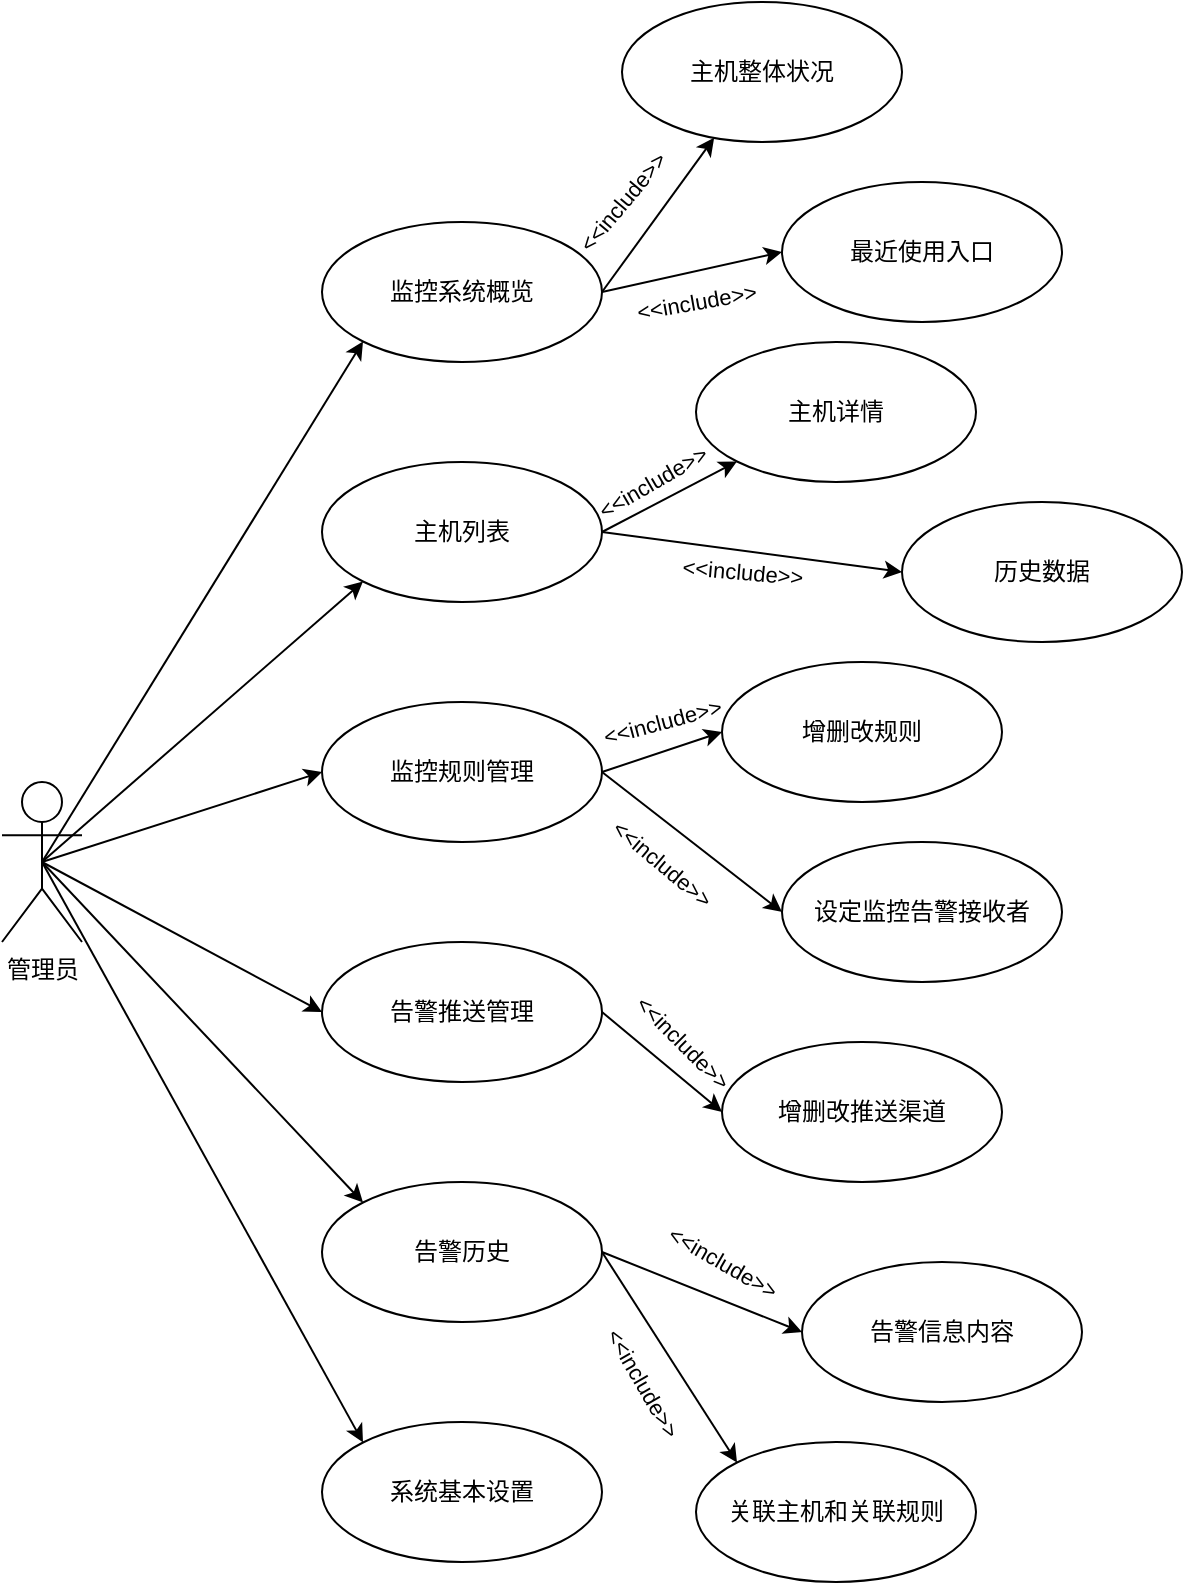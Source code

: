 <mxfile version="13.0.3" type="device"><diagram id="biK2KKNrVo8YInut9CIp" name="Page-1"><mxGraphModel dx="1929" dy="805" grid="1" gridSize="10" guides="1" tooltips="1" connect="1" arrows="1" fold="1" page="1" pageScale="1" pageWidth="827" pageHeight="1169" math="0" shadow="0"><root><mxCell id="0"/><mxCell id="1" parent="0"/><mxCell id="LsVd2DBuMtw2a2cZviiv-10" style="rounded=0;orthogonalLoop=1;jettySize=auto;html=1;exitX=0.5;exitY=0.5;exitDx=0;exitDy=0;exitPerimeter=0;entryX=0;entryY=1;entryDx=0;entryDy=0;" parent="1" source="LsVd2DBuMtw2a2cZviiv-1" target="LsVd2DBuMtw2a2cZviiv-4" edge="1"><mxGeometry relative="1" as="geometry"/></mxCell><mxCell id="LsVd2DBuMtw2a2cZviiv-11" style="edgeStyle=none;rounded=0;orthogonalLoop=1;jettySize=auto;html=1;exitX=0.5;exitY=0.5;exitDx=0;exitDy=0;exitPerimeter=0;entryX=0;entryY=1;entryDx=0;entryDy=0;" parent="1" source="LsVd2DBuMtw2a2cZviiv-1" target="LsVd2DBuMtw2a2cZviiv-5" edge="1"><mxGeometry relative="1" as="geometry"/></mxCell><mxCell id="LsVd2DBuMtw2a2cZviiv-12" style="edgeStyle=none;rounded=0;orthogonalLoop=1;jettySize=auto;html=1;exitX=0.5;exitY=0.5;exitDx=0;exitDy=0;exitPerimeter=0;entryX=0;entryY=0.5;entryDx=0;entryDy=0;" parent="1" source="LsVd2DBuMtw2a2cZviiv-1" target="LsVd2DBuMtw2a2cZviiv-6" edge="1"><mxGeometry relative="1" as="geometry"/></mxCell><mxCell id="LsVd2DBuMtw2a2cZviiv-13" style="edgeStyle=none;rounded=0;orthogonalLoop=1;jettySize=auto;html=1;exitX=0.5;exitY=0.5;exitDx=0;exitDy=0;exitPerimeter=0;entryX=0;entryY=0.5;entryDx=0;entryDy=0;" parent="1" source="LsVd2DBuMtw2a2cZviiv-1" target="LsVd2DBuMtw2a2cZviiv-7" edge="1"><mxGeometry relative="1" as="geometry"/></mxCell><mxCell id="LsVd2DBuMtw2a2cZviiv-14" style="edgeStyle=none;rounded=0;orthogonalLoop=1;jettySize=auto;html=1;exitX=0.5;exitY=0.5;exitDx=0;exitDy=0;exitPerimeter=0;entryX=0;entryY=0;entryDx=0;entryDy=0;" parent="1" source="LsVd2DBuMtw2a2cZviiv-1" target="LsVd2DBuMtw2a2cZviiv-8" edge="1"><mxGeometry relative="1" as="geometry"/></mxCell><mxCell id="LsVd2DBuMtw2a2cZviiv-15" style="edgeStyle=none;rounded=0;orthogonalLoop=1;jettySize=auto;html=1;exitX=0.5;exitY=0.5;exitDx=0;exitDy=0;exitPerimeter=0;entryX=0;entryY=0;entryDx=0;entryDy=0;" parent="1" source="LsVd2DBuMtw2a2cZviiv-1" target="LsVd2DBuMtw2a2cZviiv-9" edge="1"><mxGeometry relative="1" as="geometry"/></mxCell><mxCell id="LsVd2DBuMtw2a2cZviiv-1" value="管理员" style="shape=umlActor;verticalLabelPosition=bottom;labelBackgroundColor=#ffffff;verticalAlign=top;html=1;outlineConnect=0;" parent="1" vertex="1"><mxGeometry x="-760" y="400" width="40" height="80" as="geometry"/></mxCell><mxCell id="LsVd2DBuMtw2a2cZviiv-31" style="edgeStyle=none;rounded=0;orthogonalLoop=1;jettySize=auto;html=1;exitX=1;exitY=0.5;exitDx=0;exitDy=0;entryX=0;entryY=0.5;entryDx=0;entryDy=0;" parent="1" source="LsVd2DBuMtw2a2cZviiv-4" target="LsVd2DBuMtw2a2cZviiv-17" edge="1"><mxGeometry relative="1" as="geometry"/></mxCell><mxCell id="nQHyumI7OCkP2hcDaaAJ-2" value="&amp;lt;&amp;lt;include&amp;gt;&amp;gt;" style="edgeLabel;html=1;align=center;verticalAlign=middle;resizable=0;points=[];rotation=-10;" vertex="1" connectable="0" parent="LsVd2DBuMtw2a2cZviiv-31"><mxGeometry x="0.306" y="-1" relative="1" as="geometry"><mxPoint x="-11.79" y="17.04" as="offset"/></mxGeometry></mxCell><mxCell id="LsVd2DBuMtw2a2cZviiv-32" style="edgeStyle=none;rounded=0;orthogonalLoop=1;jettySize=auto;html=1;exitX=1;exitY=0.5;exitDx=0;exitDy=0;" parent="1" source="LsVd2DBuMtw2a2cZviiv-4" target="LsVd2DBuMtw2a2cZviiv-16" edge="1"><mxGeometry relative="1" as="geometry"/></mxCell><mxCell id="nQHyumI7OCkP2hcDaaAJ-1" value="&amp;lt;&amp;lt;include&amp;gt;&amp;gt;" style="edgeLabel;html=1;align=center;verticalAlign=middle;resizable=0;points=[];rotation=-50;" vertex="1" connectable="0" parent="LsVd2DBuMtw2a2cZviiv-32"><mxGeometry x="0.383" y="-4" relative="1" as="geometry"><mxPoint x="-32.05" y="6.02" as="offset"/></mxGeometry></mxCell><mxCell id="LsVd2DBuMtw2a2cZviiv-4" value="监控系统概览" style="ellipse;whiteSpace=wrap;html=1;" parent="1" vertex="1"><mxGeometry x="-600" y="120" width="140" height="70" as="geometry"/></mxCell><mxCell id="LsVd2DBuMtw2a2cZviiv-33" style="edgeStyle=none;rounded=0;orthogonalLoop=1;jettySize=auto;html=1;exitX=1;exitY=0.5;exitDx=0;exitDy=0;entryX=0;entryY=1;entryDx=0;entryDy=0;" parent="1" source="LsVd2DBuMtw2a2cZviiv-5" target="LsVd2DBuMtw2a2cZviiv-18" edge="1"><mxGeometry relative="1" as="geometry"/></mxCell><mxCell id="nQHyumI7OCkP2hcDaaAJ-4" value="&amp;lt;&amp;lt;include&amp;gt;&amp;gt;" style="edgeLabel;html=1;align=center;verticalAlign=middle;resizable=0;points=[];rotation=-30;" vertex="1" connectable="0" parent="LsVd2DBuMtw2a2cZviiv-33"><mxGeometry x="0.399" y="-2" relative="1" as="geometry"><mxPoint x="-23.22" y="-2.24" as="offset"/></mxGeometry></mxCell><mxCell id="LsVd2DBuMtw2a2cZviiv-34" style="edgeStyle=none;rounded=0;orthogonalLoop=1;jettySize=auto;html=1;exitX=1;exitY=0.5;exitDx=0;exitDy=0;entryX=0;entryY=0.5;entryDx=0;entryDy=0;" parent="1" source="LsVd2DBuMtw2a2cZviiv-5" target="LsVd2DBuMtw2a2cZviiv-19" edge="1"><mxGeometry relative="1" as="geometry"/></mxCell><mxCell id="nQHyumI7OCkP2hcDaaAJ-5" value="&amp;lt;&amp;lt;include&amp;gt;&amp;gt;" style="edgeLabel;html=1;align=center;verticalAlign=middle;resizable=0;points=[];rotation=5;" vertex="1" connectable="0" parent="LsVd2DBuMtw2a2cZviiv-34"><mxGeometry x="0.335" y="-1" relative="1" as="geometry"><mxPoint x="-29.98" y="5.66" as="offset"/></mxGeometry></mxCell><mxCell id="LsVd2DBuMtw2a2cZviiv-5" value="主机列表" style="ellipse;whiteSpace=wrap;html=1;" parent="1" vertex="1"><mxGeometry x="-600" y="240" width="140" height="70" as="geometry"/></mxCell><mxCell id="LsVd2DBuMtw2a2cZviiv-28" style="edgeStyle=none;rounded=0;orthogonalLoop=1;jettySize=auto;html=1;exitX=1;exitY=0.5;exitDx=0;exitDy=0;entryX=0;entryY=0.5;entryDx=0;entryDy=0;" parent="1" source="LsVd2DBuMtw2a2cZviiv-6" target="LsVd2DBuMtw2a2cZviiv-20" edge="1"><mxGeometry relative="1" as="geometry"/></mxCell><mxCell id="nQHyumI7OCkP2hcDaaAJ-6" value="&amp;lt;&amp;lt;include&amp;gt;&amp;gt;" style="edgeLabel;html=1;align=center;verticalAlign=middle;resizable=0;points=[];rotation=-15;" vertex="1" connectable="0" parent="LsVd2DBuMtw2a2cZviiv-28"><mxGeometry x="0.41" y="1" relative="1" as="geometry"><mxPoint x="-12.37" y="-9.82" as="offset"/></mxGeometry></mxCell><mxCell id="LsVd2DBuMtw2a2cZviiv-29" style="edgeStyle=none;rounded=0;orthogonalLoop=1;jettySize=auto;html=1;exitX=1;exitY=0.5;exitDx=0;exitDy=0;entryX=0;entryY=0.5;entryDx=0;entryDy=0;" parent="1" source="LsVd2DBuMtw2a2cZviiv-6" target="LsVd2DBuMtw2a2cZviiv-21" edge="1"><mxGeometry relative="1" as="geometry"/></mxCell><mxCell id="nQHyumI7OCkP2hcDaaAJ-7" value="&amp;lt;&amp;lt;include&amp;gt;&amp;gt;" style="edgeLabel;html=1;align=center;verticalAlign=middle;resizable=0;points=[];rotation=40;" vertex="1" connectable="0" parent="LsVd2DBuMtw2a2cZviiv-29"><mxGeometry x="0.32" y="-2" relative="1" as="geometry"><mxPoint x="-27.97" y="-2.62" as="offset"/></mxGeometry></mxCell><mxCell id="LsVd2DBuMtw2a2cZviiv-6" value="监控规则管理" style="ellipse;whiteSpace=wrap;html=1;" parent="1" vertex="1"><mxGeometry x="-600" y="360" width="140" height="70" as="geometry"/></mxCell><mxCell id="LsVd2DBuMtw2a2cZviiv-27" style="edgeStyle=none;rounded=0;orthogonalLoop=1;jettySize=auto;html=1;exitX=1;exitY=0.5;exitDx=0;exitDy=0;entryX=0;entryY=0.5;entryDx=0;entryDy=0;" parent="1" source="LsVd2DBuMtw2a2cZviiv-7" target="LsVd2DBuMtw2a2cZviiv-22" edge="1"><mxGeometry relative="1" as="geometry"/></mxCell><mxCell id="nQHyumI7OCkP2hcDaaAJ-8" value="&amp;lt;&amp;lt;include&amp;gt;&amp;gt;" style="edgeLabel;html=1;align=center;verticalAlign=middle;resizable=0;points=[];rotation=45;" vertex="1" connectable="0" parent="LsVd2DBuMtw2a2cZviiv-27"><mxGeometry x="0.403" y="1" relative="1" as="geometry"><mxPoint x="-2.89" y="-19.44" as="offset"/></mxGeometry></mxCell><mxCell id="LsVd2DBuMtw2a2cZviiv-7" value="告警推送管理" style="ellipse;whiteSpace=wrap;html=1;" parent="1" vertex="1"><mxGeometry x="-600" y="480" width="140" height="70" as="geometry"/></mxCell><mxCell id="LsVd2DBuMtw2a2cZviiv-25" style="edgeStyle=none;rounded=0;orthogonalLoop=1;jettySize=auto;html=1;exitX=1;exitY=0.5;exitDx=0;exitDy=0;entryX=0;entryY=0.5;entryDx=0;entryDy=0;" parent="1" source="LsVd2DBuMtw2a2cZviiv-8" target="LsVd2DBuMtw2a2cZviiv-23" edge="1"><mxGeometry relative="1" as="geometry"/></mxCell><mxCell id="nQHyumI7OCkP2hcDaaAJ-9" value="&amp;lt;&amp;lt;include&amp;gt;&amp;gt;" style="edgeLabel;html=1;align=center;verticalAlign=middle;resizable=0;points=[];rotation=30;" vertex="1" connectable="0" parent="LsVd2DBuMtw2a2cZviiv-25"><mxGeometry x="0.317" relative="1" as="geometry"><mxPoint x="-5.92" y="-21.37" as="offset"/></mxGeometry></mxCell><mxCell id="LsVd2DBuMtw2a2cZviiv-26" style="edgeStyle=none;rounded=0;orthogonalLoop=1;jettySize=auto;html=1;exitX=1;exitY=0.5;exitDx=0;exitDy=0;entryX=0;entryY=0;entryDx=0;entryDy=0;" parent="1" source="LsVd2DBuMtw2a2cZviiv-8" target="LsVd2DBuMtw2a2cZviiv-24" edge="1"><mxGeometry relative="1" as="geometry"/></mxCell><mxCell id="nQHyumI7OCkP2hcDaaAJ-10" value="&amp;lt;&amp;lt;include&amp;gt;&amp;gt;" style="edgeLabel;html=1;align=center;verticalAlign=middle;resizable=0;points=[];rotation=60;" vertex="1" connectable="0" parent="LsVd2DBuMtw2a2cZviiv-26"><mxGeometry x="0.491" y="1" relative="1" as="geometry"><mxPoint x="-31.05" y="-12.74" as="offset"/></mxGeometry></mxCell><mxCell id="LsVd2DBuMtw2a2cZviiv-8" value="告警历史" style="ellipse;whiteSpace=wrap;html=1;" parent="1" vertex="1"><mxGeometry x="-600" y="600" width="140" height="70" as="geometry"/></mxCell><mxCell id="LsVd2DBuMtw2a2cZviiv-9" value="系统基本设置" style="ellipse;whiteSpace=wrap;html=1;" parent="1" vertex="1"><mxGeometry x="-600" y="720" width="140" height="70" as="geometry"/></mxCell><mxCell id="LsVd2DBuMtw2a2cZviiv-16" value="主机整体状况" style="ellipse;whiteSpace=wrap;html=1;" parent="1" vertex="1"><mxGeometry x="-450" y="10" width="140" height="70" as="geometry"/></mxCell><mxCell id="LsVd2DBuMtw2a2cZviiv-17" value="最近使用入口" style="ellipse;whiteSpace=wrap;html=1;" parent="1" vertex="1"><mxGeometry x="-370" y="100" width="140" height="70" as="geometry"/></mxCell><mxCell id="LsVd2DBuMtw2a2cZviiv-18" value="主机详情" style="ellipse;whiteSpace=wrap;html=1;" parent="1" vertex="1"><mxGeometry x="-413" y="180" width="140" height="70" as="geometry"/></mxCell><mxCell id="LsVd2DBuMtw2a2cZviiv-19" value="历史数据" style="ellipse;whiteSpace=wrap;html=1;" parent="1" vertex="1"><mxGeometry x="-310" y="260" width="140" height="70" as="geometry"/></mxCell><mxCell id="LsVd2DBuMtw2a2cZviiv-20" value="增删改规则" style="ellipse;whiteSpace=wrap;html=1;" parent="1" vertex="1"><mxGeometry x="-400" y="340" width="140" height="70" as="geometry"/></mxCell><mxCell id="LsVd2DBuMtw2a2cZviiv-21" value="设定监控告警接收者" style="ellipse;whiteSpace=wrap;html=1;" parent="1" vertex="1"><mxGeometry x="-370" y="430" width="140" height="70" as="geometry"/></mxCell><mxCell id="LsVd2DBuMtw2a2cZviiv-22" value="增删改推送渠道" style="ellipse;whiteSpace=wrap;html=1;" parent="1" vertex="1"><mxGeometry x="-400" y="530" width="140" height="70" as="geometry"/></mxCell><mxCell id="LsVd2DBuMtw2a2cZviiv-23" value="告警信息内容" style="ellipse;whiteSpace=wrap;html=1;" parent="1" vertex="1"><mxGeometry x="-360" y="640" width="140" height="70" as="geometry"/></mxCell><mxCell id="LsVd2DBuMtw2a2cZviiv-24" value="关联主机和关联规则" style="ellipse;whiteSpace=wrap;html=1;" parent="1" vertex="1"><mxGeometry x="-413" y="730" width="140" height="70" as="geometry"/></mxCell></root></mxGraphModel></diagram></mxfile>